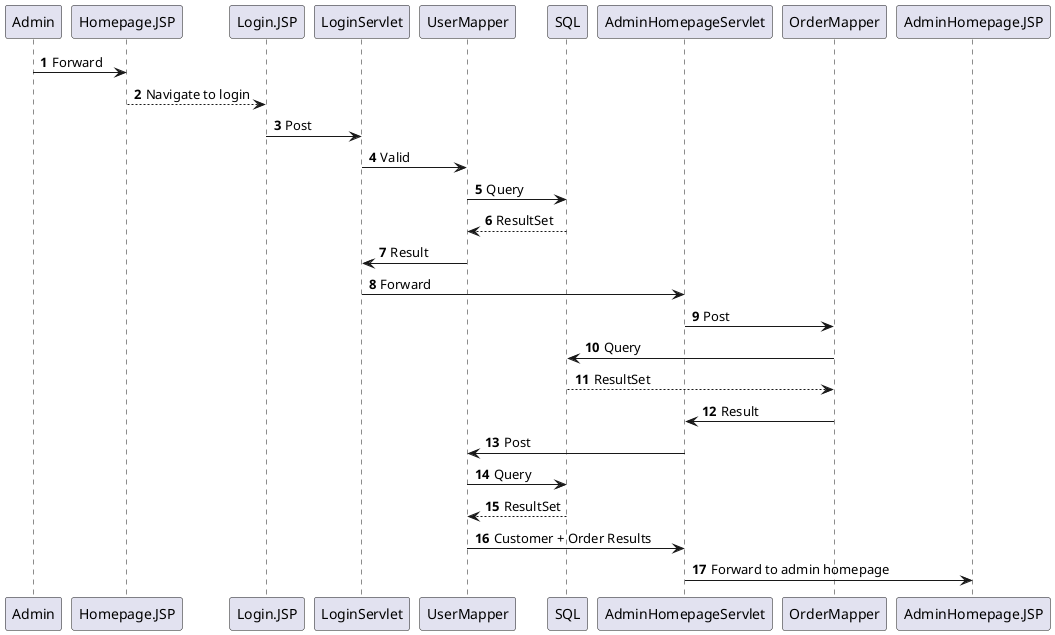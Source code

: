 @startuml
'https://plantuml.com/sequence-diagram

autonumber

Admin -> Homepage.JSP: Forward
Homepage.JSP --> Login.JSP: Navigate to login
Login.JSP -> LoginServlet: Post
LoginServlet -> UserMapper: Valid
UserMapper -> SQL: Query
SQL --> UserMapper: ResultSet
UserMapper -> LoginServlet: Result
LoginServlet -> AdminHomepageServlet: Forward

AdminHomepageServlet -> OrderMapper: Post
OrderMapper -> SQL: Query
SQL --> OrderMapper: ResultSet
OrderMapper -> AdminHomepageServlet: Result
AdminHomepageServlet -> UserMapper: Post

UserMapper -> SQL: Query
SQL --> UserMapper: ResultSet
UserMapper -> AdminHomepageServlet: Customer + Order Results
AdminHomepageServlet -> AdminHomepage.JSP: Forward to admin homepage

@enduml